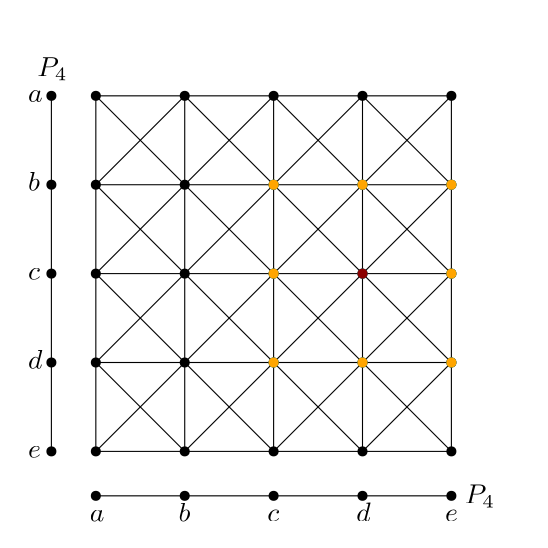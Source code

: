<?xml version="1.0"?>
<!DOCTYPE ipe SYSTEM "ipe.dtd">
<ipe version="70212" creator="Ipe 7.2.13">
<info created="D:20200319113630" modified="D:20200401233847"/>
<ipestyle name="basic">
<symbol name="arrow/arc(spx)">
<path stroke="sym-stroke" fill="sym-stroke" pen="sym-pen">
0 0 m
-1 0.333 l
-1 -0.333 l
h
</path>
</symbol>
<symbol name="arrow/farc(spx)">
<path stroke="sym-stroke" fill="white" pen="sym-pen">
0 0 m
-1 0.333 l
-1 -0.333 l
h
</path>
</symbol>
<symbol name="arrow/ptarc(spx)">
<path stroke="sym-stroke" fill="sym-stroke" pen="sym-pen">
0 0 m
-1 0.333 l
-0.8 0 l
-1 -0.333 l
h
</path>
</symbol>
<symbol name="arrow/fptarc(spx)">
<path stroke="sym-stroke" fill="white" pen="sym-pen">
0 0 m
-1 0.333 l
-0.8 0 l
-1 -0.333 l
h
</path>
</symbol>
<symbol name="mark/circle(sx)" transformations="translations">
<path fill="sym-stroke">
0.6 0 0 0.6 0 0 e
0.4 0 0 0.4 0 0 e
</path>
</symbol>
<symbol name="mark/disk(sx)" transformations="translations">
<path fill="sym-stroke">
0.6 0 0 0.6 0 0 e
</path>
</symbol>
<symbol name="mark/fdisk(sfx)" transformations="translations">
<group>
<path fill="sym-fill">
0.5 0 0 0.5 0 0 e
</path>
<path fill="sym-stroke" fillrule="eofill">
0.6 0 0 0.6 0 0 e
0.4 0 0 0.4 0 0 e
</path>
</group>
</symbol>
<symbol name="mark/box(sx)" transformations="translations">
<path fill="sym-stroke" fillrule="eofill">
-0.6 -0.6 m
0.6 -0.6 l
0.6 0.6 l
-0.6 0.6 l
h
-0.4 -0.4 m
0.4 -0.4 l
0.4 0.4 l
-0.4 0.4 l
h
</path>
</symbol>
<symbol name="mark/square(sx)" transformations="translations">
<path fill="sym-stroke">
-0.6 -0.6 m
0.6 -0.6 l
0.6 0.6 l
-0.6 0.6 l
h
</path>
</symbol>
<symbol name="mark/fsquare(sfx)" transformations="translations">
<group>
<path fill="sym-fill">
-0.5 -0.5 m
0.5 -0.5 l
0.5 0.5 l
-0.5 0.5 l
h
</path>
<path fill="sym-stroke" fillrule="eofill">
-0.6 -0.6 m
0.6 -0.6 l
0.6 0.6 l
-0.6 0.6 l
h
-0.4 -0.4 m
0.4 -0.4 l
0.4 0.4 l
-0.4 0.4 l
h
</path>
</group>
</symbol>
<symbol name="mark/cross(sx)" transformations="translations">
<group>
<path fill="sym-stroke">
-0.43 -0.57 m
0.57 0.43 l
0.43 0.57 l
-0.57 -0.43 l
h
</path>
<path fill="sym-stroke">
-0.43 0.57 m
0.57 -0.43 l
0.43 -0.57 l
-0.57 0.43 l
h
</path>
</group>
</symbol>
<symbol name="arrow/fnormal(spx)">
<path stroke="sym-stroke" fill="white" pen="sym-pen">
0 0 m
-1 0.333 l
-1 -0.333 l
h
</path>
</symbol>
<symbol name="arrow/pointed(spx)">
<path stroke="sym-stroke" fill="sym-stroke" pen="sym-pen">
0 0 m
-1 0.333 l
-0.8 0 l
-1 -0.333 l
h
</path>
</symbol>
<symbol name="arrow/fpointed(spx)">
<path stroke="sym-stroke" fill="white" pen="sym-pen">
0 0 m
-1 0.333 l
-0.8 0 l
-1 -0.333 l
h
</path>
</symbol>
<symbol name="arrow/linear(spx)">
<path stroke="sym-stroke" pen="sym-pen">
-1 0.333 m
0 0 l
-1 -0.333 l
</path>
</symbol>
<symbol name="arrow/fdouble(spx)">
<path stroke="sym-stroke" fill="white" pen="sym-pen">
0 0 m
-1 0.333 l
-1 -0.333 l
h
-1 0 m
-2 0.333 l
-2 -0.333 l
h
</path>
</symbol>
<symbol name="arrow/double(spx)">
<path stroke="sym-stroke" fill="sym-stroke" pen="sym-pen">
0 0 m
-1 0.333 l
-1 -0.333 l
h
-1 0 m
-2 0.333 l
-2 -0.333 l
h
</path>
</symbol>
<pen name="heavier" value="0.8"/>
<pen name="fat" value="1.2"/>
<pen name="ultrafat" value="2"/>
<symbolsize name="large" value="5"/>
<symbolsize name="small" value="2"/>
<symbolsize name="tiny" value="1.1"/>
<arrowsize name="large" value="10"/>
<arrowsize name="small" value="5"/>
<arrowsize name="tiny" value="3"/>
<color name="red" value="1 0 0"/>
<color name="green" value="0 1 0"/>
<color name="blue" value="0 0 1"/>
<color name="yellow" value="1 1 0"/>
<color name="orange" value="1 0.647 0"/>
<color name="gold" value="1 0.843 0"/>
<color name="purple" value="0.627 0.125 0.941"/>
<color name="gray" value="0.745"/>
<color name="brown" value="0.647 0.165 0.165"/>
<color name="navy" value="0 0 0.502"/>
<color name="pink" value="1 0.753 0.796"/>
<color name="seagreen" value="0.18 0.545 0.341"/>
<color name="turquoise" value="0.251 0.878 0.816"/>
<color name="violet" value="0.933 0.51 0.933"/>
<color name="darkblue" value="0 0 0.545"/>
<color name="darkcyan" value="0 0.545 0.545"/>
<color name="darkgray" value="0.663"/>
<color name="darkgreen" value="0 0.392 0"/>
<color name="darkmagenta" value="0.545 0 0.545"/>
<color name="darkorange" value="1 0.549 0"/>
<color name="darkred" value="0.545 0 0"/>
<color name="lightblue" value="0.678 0.847 0.902"/>
<color name="lightcyan" value="0.878 1 1"/>
<color name="lightgray" value="0.827"/>
<color name="lightgreen" value="0.565 0.933 0.565"/>
<color name="lightyellow" value="1 1 0.878"/>
<dashstyle name="dashed" value="[4] 0"/>
<dashstyle name="dotted" value="[1 3] 0"/>
<dashstyle name="dash dotted" value="[4 2 1 2] 0"/>
<dashstyle name="dash dot dotted" value="[4 2 1 2 1 2] 0"/>
<textsize name="large" value="\large"/>
<textsize name="Large" value="\Large"/>
<textsize name="LARGE" value="\LARGE"/>
<textsize name="huge" value="\huge"/>
<textsize name="Huge" value="\Huge"/>
<textsize name="small" value="\small"/>
<textsize name="footnote" value="\footnotesize"/>
<textsize name="tiny" value="\tiny"/>
<textstyle name="center" begin="\begin{center}" end="\end{center}"/>
<textstyle name="itemize" begin="\begin{itemize}" end="\end{itemize}"/>
<textstyle name="item" begin="\begin{itemize}\item{}" end="\end{itemize}"/>
<gridsize name="4 pts" value="4"/>
<gridsize name="8 pts (~3 mm)" value="8"/>
<gridsize name="16 pts (~6 mm)" value="16"/>
<gridsize name="32 pts (~12 mm)" value="32"/>
<gridsize name="10 pts (~3.5 mm)" value="10"/>
<gridsize name="20 pts (~7 mm)" value="20"/>
<gridsize name="14 pts (~5 mm)" value="14"/>
<gridsize name="28 pts (~10 mm)" value="28"/>
<gridsize name="56 pts (~20 mm)" value="56"/>
<anglesize name="90 deg" value="90"/>
<anglesize name="60 deg" value="60"/>
<anglesize name="45 deg" value="45"/>
<anglesize name="30 deg" value="30"/>
<anglesize name="22.5 deg" value="22.5"/>
<opacity name="10%" value="0.1"/>
<opacity name="30%" value="0.3"/>
<opacity name="50%" value="0.5"/>
<opacity name="75%" value="0.75"/>
<tiling name="falling" angle="-60" step="4" width="1"/>
<tiling name="rising" angle="30" step="4" width="1"/>
</ipestyle>
<page>
<layer name="points"/>
<layer name="convex_hull"/>
<layer name="cone_hull"/>
<layer name="alpha"/>
<view layers="alpha" active="alpha"/>
<path layer="cone_hull" fill="lightgray">
319.927 640.234 m
352.004 767.989 l
480.106 768.041 l
480.106 768.041 l
h
</path>
<path layer="convex_hull" stroke="black" fill="lightgray">
340.227 719.538 m
351.81 696.424 l
387.733 694.089 l
427.588 739.11 l
414.781 755.171 l
360.948 749.366 l
h
</path>
<use layer="points" name="mark/disk(sx)" pos="360.956 749.179" size="normal" stroke="black"/>
<use name="mark/disk(sx)" pos="414.814 755.025" size="normal" stroke="black"/>
<use name="mark/disk(sx)" pos="427.621 739.077" size="normal" stroke="black"/>
<use name="mark/disk(sx)" pos="387.755 694.211" size="normal" stroke="black"/>
<use name="mark/disk(sx)" pos="351.753 696.559" size="normal" stroke="black"/>
<use name="mark/disk(sx)" pos="340.111 719.626" size="normal" stroke="black"/>
<use name="mark/disk(sx)" pos="355.112 716.569" size="normal" stroke="black"/>
<use name="mark/disk(sx)" pos="359.072 728.177" size="normal" stroke="black"/>
<use name="mark/disk(sx)" pos="379.845 707.351" size="normal" stroke="black"/>
<use name="mark/disk(sx)" pos="359.825 705.043" size="normal" stroke="black"/>
<use name="mark/disk(sx)" pos="396.558 726.221" size="normal" stroke="black"/>
<use name="mark/disk(sx)" pos="368.615 742.389" size="normal" stroke="black"/>
<use name="mark/disk(sx)" pos="373.306 723.49" size="normal" stroke="black"/>
<use name="mark/disk(sx)" pos="407.621 740.675" size="normal" stroke="black"/>
<use name="mark/disk(sx)" pos="385.592 740.675" size="normal" stroke="black"/>
<use name="mark/disk(sx)" pos="386.364 720.668" size="normal" stroke="black"/>
<use name="mark/disk(sx)" pos="407.168 716.012" size="normal" stroke="black"/>
<use layer="cone_hull" name="mark/disk(sx)" pos="319.988 640.27" size="normal" stroke="black"/>
<path stroke="black">
352.119 767.951 m
320.112 640.735 l
479.952 768.046 l
479.952 768.046 l
</path>
<text matrix="1 0 0 1 -7.98458 -3.78515" transformations="translations" pos="319.066 635.086" stroke="black" type="label" width="4.981" height="6.42" depth="0" valign="baseline" style="math">0</text>
<use layer="alpha" matrix="1 0 0 1 16 16" name="mark/disk(sx)" pos="304 784" size="normal" stroke="white"/>
<use matrix="1 0 0 1 16 -16" name="mark/disk(sx)" pos="304 624" size="normal" stroke="white"/>
<use matrix="1 0 0 1 16 -16" name="mark/disk(sx)" pos="496 624" size="normal" stroke="white"/>
<use matrix="1 0 0 1 16 16" name="mark/disk(sx)" pos="496 784" size="normal" stroke="white"/>
<use matrix="1 0 0 1 16 0" name="mark/disk(sx)" pos="336 736" size="normal" stroke="black"/>
<use matrix="1 0 0 1 16 0" name="mark/disk(sx)" pos="336 704" size="normal" stroke="black"/>
<use matrix="1 0 0 1 16 0" name="mark/disk(sx)" pos="336 672" size="normal" stroke="black"/>
<use matrix="1 0 0 1 16 0" name="mark/disk(sx)" pos="336 640" size="normal" stroke="black"/>
<use matrix="1 0 0 1 16 0" name="mark/disk(sx)" pos="368 640" size="normal" stroke="black"/>
<use matrix="1 0 0 1 16 0" name="mark/disk(sx)" pos="400 640" size="normal" stroke="black"/>
<use matrix="1 0 0 1 16 0" name="mark/disk(sx)" pos="432 640" size="normal" stroke="black"/>
<use matrix="1 0 0 1 16 0" name="mark/disk(sx)" pos="464 640" size="normal" stroke="black"/>
<use name="mark/disk(sx)" pos="384 736" size="normal" stroke="black"/>
<use name="mark/disk(sx)" pos="384 704" size="normal" stroke="black"/>
<use name="mark/disk(sx)" pos="384 672" size="normal" stroke="black"/>
<use name="mark/disk(sx)" pos="416 672" size="normal" stroke="black"/>
<use name="mark/disk(sx)" pos="448 672" size="normal" stroke="black"/>
<use name="mark/disk(sx)" pos="480 672" size="normal" stroke="black"/>
<use name="mark/disk(sx)" pos="480 704" size="normal" stroke="black"/>
<use name="mark/disk(sx)" pos="448 704" size="normal" stroke="black"/>
<use name="mark/disk(sx)" pos="416 704" size="normal" stroke="black"/>
<use name="mark/disk(sx)" pos="416 736" size="normal" stroke="black"/>
<use name="mark/disk(sx)" pos="448 736" size="normal" stroke="black"/>
<use name="mark/disk(sx)" pos="480 736" size="normal" stroke="black"/>
<path stroke="black">
352 736 m
352 704 l
352 672 l
352 640 l
480 640 l
480 736 l
352 736 l
</path>
<path stroke="black">
384 736 m
384 640 l
</path>
<path stroke="black">
416 736 m
416 640 l
</path>
<path stroke="black">
448 736 m
448 640 l
</path>
<path stroke="black">
352 672 m
480 672 l
</path>
<path stroke="black">
352 704 m
480 704 l
</path>
<path stroke="black">
352 736 m
384 704 l
</path>
<path stroke="black">
384 704 m
416 672 l
</path>
<path stroke="black">
416 672 m
448 640 l
</path>
<path stroke="black">
448 736 m
352 640 l
</path>
<path stroke="black">
352 672 m
416 736 l
</path>
<path stroke="black">
384 640 m
480 736 l
</path>
<path stroke="black">
416 640 m
480 704 l
</path>
<path stroke="black">
480 640 m
384 736 l
</path>
<path stroke="black">
416 736 m
480 672 l
</path>
<path stroke="black">
480 704 m
448 736 l
</path>
<path stroke="black">
352 704 m
416 640 l
</path>
<path stroke="black">
352 672 m
384 640 l
</path>
<path stroke="black">
352 704 m
384 736 l
</path>
<path stroke="black">
448 640 m
480 672 l
</path>
<use name="mark/disk(sx)" pos="336 736" size="normal" stroke="black"/>
<use name="mark/disk(sx)" pos="336 704" size="normal" stroke="black"/>
<use name="mark/disk(sx)" pos="336 672" size="normal" stroke="black"/>
<use name="mark/disk(sx)" pos="336 640" size="normal" stroke="black"/>
<use name="mark/disk(sx)" pos="352 624" size="normal" stroke="black"/>
<use name="mark/disk(sx)" pos="384 624" size="normal" stroke="black"/>
<use name="mark/disk(sx)" pos="416 624" size="normal" stroke="black"/>
<use name="mark/disk(sx)" pos="448 624" size="normal" stroke="black"/>
<use name="mark/disk(sx)" pos="480 624" size="normal" stroke="black"/>
<path stroke="black">
352 624 m
480 624 l
</path>
<text matrix="1 0 0 1 159.657 -130.751" transformations="translations" pos="336 752" stroke="black" type="label" width="10.866" height="6.812" depth="1.49" halign="right" valign="baseline" style="math">P_4</text>
<use name="mark/disk(sx)" pos="352 768" size="normal" stroke="black"/>
<use name="mark/disk(sx)" pos="336 768" size="normal" stroke="black"/>
<use name="mark/disk(sx)" pos="384 768" size="normal" stroke="black"/>
<use name="mark/disk(sx)" pos="416 768" size="normal" stroke="black"/>
<use name="mark/disk(sx)" pos="448 768" size="normal" stroke="black"/>
<use name="mark/disk(sx)" pos="480 768" size="normal" stroke="black"/>
<path stroke="black">
352 768 m
480 768 l
</path>
<path stroke="black">
352 736 m
352 768 l
</path>
<path stroke="black">
384 768 m
384 736 l
</path>
<path stroke="black">
416 768 m
416 736 l
</path>
<path stroke="black">
448 768 m
448 736 l
448 736 l
</path>
<path stroke="black">
480 768 m
480 736 l
</path>
<path stroke="black">
480 768 m
448 736 l
416 768 l
384 736 l
352 768 l
</path>
<path stroke="black">
352 736 m
384 768 l
416 736 l
416 736 l
448 768 l
480 736 l
</path>
<path stroke="black">
336 768 m
336 640 l
</path>
<text matrix="1 0 0 1 -5.13343 -8.92719" transformations="translations" pos="336 784" stroke="black" type="label" width="10.866" height="6.812" depth="1.49" valign="baseline" style="math">P_4</text>
<text matrix="1 0 0 1 7.19901 13.661" transformations="translations" pos="320.382 752.114" stroke="black" type="label" width="5.266" height="4.289" depth="0" valign="baseline" style="math">a</text>
<text matrix="1 0 0 1 11.2139 -1.86346" transformations="translations" pos="318.49 735.678" stroke="black" type="label" width="4.276" height="6.918" depth="0" halign="center" valign="baseline" style="math">b</text>
<text matrix="1 0 0 1 7.39838 -13.5311" transformations="translations" pos="320.208 715.31" stroke="black" type="label" width="4.311" height="4.289" depth="0" valign="baseline" style="math">c</text>
<text matrix="1 0 0 1 8.84077 -23.5439" transformations="translations" pos="318.766 693.302" stroke="black" type="label" width="5.185" height="6.918" depth="0" valign="baseline" style="math">d</text>
<text matrix="1 0 0 1 5.83662 -37.0036" transformations="translations" pos="321.726 674.743" stroke="black" type="label" width="4.639" height="4.289" depth="0" valign="baseline" style="math">e</text>
<text matrix="1 0 0 1 -5.86959 2.26276" transformations="translations" pos="355.64 612.496" stroke="black" type="label" width="5.266" height="4.289" depth="0" valign="baseline" style="math">a</text>
<text matrix="1 0 0 1 -2.70245 1.66065" transformations="translations" pos="384.425 613.092" stroke="black" type="label" width="4.276" height="6.918" depth="0" valign="baseline" style="math">b</text>
<text matrix="1 0 0 1 -2.83639 1.87421" transformations="translations" pos="416.588 612.907" stroke="black" type="label" width="4.311" height="4.289" depth="0" valign="baseline" style="math">c</text>
<text matrix="1 0 0 1 -2.84343 1.25131" transformations="translations" pos="448.578 613.548" stroke="black" type="label" width="5.185" height="6.918" depth="0" valign="baseline" style="math">d</text>
<text matrix="1 0 0 1 4.55376 2.11509" transformations="translations" pos="473.17 612.651" stroke="black" type="label" width="4.639" height="4.289" depth="0" valign="baseline" style="math">e</text>
<use name="mark/disk(sx)" pos="448 704" size="normal" stroke="darkcyan"/>
<use name="mark/disk(sx)" pos="448 736" size="normal" stroke="darkcyan"/>
<use name="mark/disk(sx)" pos="416 736" size="normal" stroke="darkcyan"/>
<use name="mark/disk(sx)" pos="416 704" size="normal" stroke="darkcyan"/>
<use name="mark/disk(sx)" pos="416 672" size="normal" stroke="darkcyan"/>
<use name="mark/disk(sx)" pos="448 672" size="normal" stroke="darkcyan"/>
<use name="mark/disk(sx)" pos="480 672" size="normal" stroke="darkcyan"/>
<use name="mark/disk(sx)" pos="480 704" size="normal" stroke="darkcyan"/>
<use name="mark/disk(sx)" pos="480 736" size="normal" stroke="darkcyan"/>
<use name="mark/disk(sx)" pos="448 704" size="normal" stroke="darkred"/>
<use name="mark/disk(sx)" pos="416 736" size="normal" stroke="orange"/>
<use name="mark/disk(sx)" pos="448 736" size="normal" stroke="orange"/>
<use name="mark/disk(sx)" pos="480 736" size="normal" stroke="orange"/>
<use name="mark/disk(sx)" pos="480 704" size="normal" stroke="orange"/>
<use name="mark/disk(sx)" pos="480 672" size="normal" stroke="orange"/>
<use name="mark/disk(sx)" pos="448 672" size="normal" stroke="orange"/>
<use name="mark/disk(sx)" pos="416 672" size="normal" stroke="orange"/>
<use name="mark/disk(sx)" pos="416 704" size="normal" stroke="orange"/>
</page>
</ipe>
